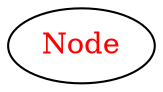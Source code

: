 digraph dependencyGraph {
 concentrate=true;
 ranksep="2.0";
 rankdir="LR"; 
 splines="ortho";
"Node" [fontcolor="red"];
}